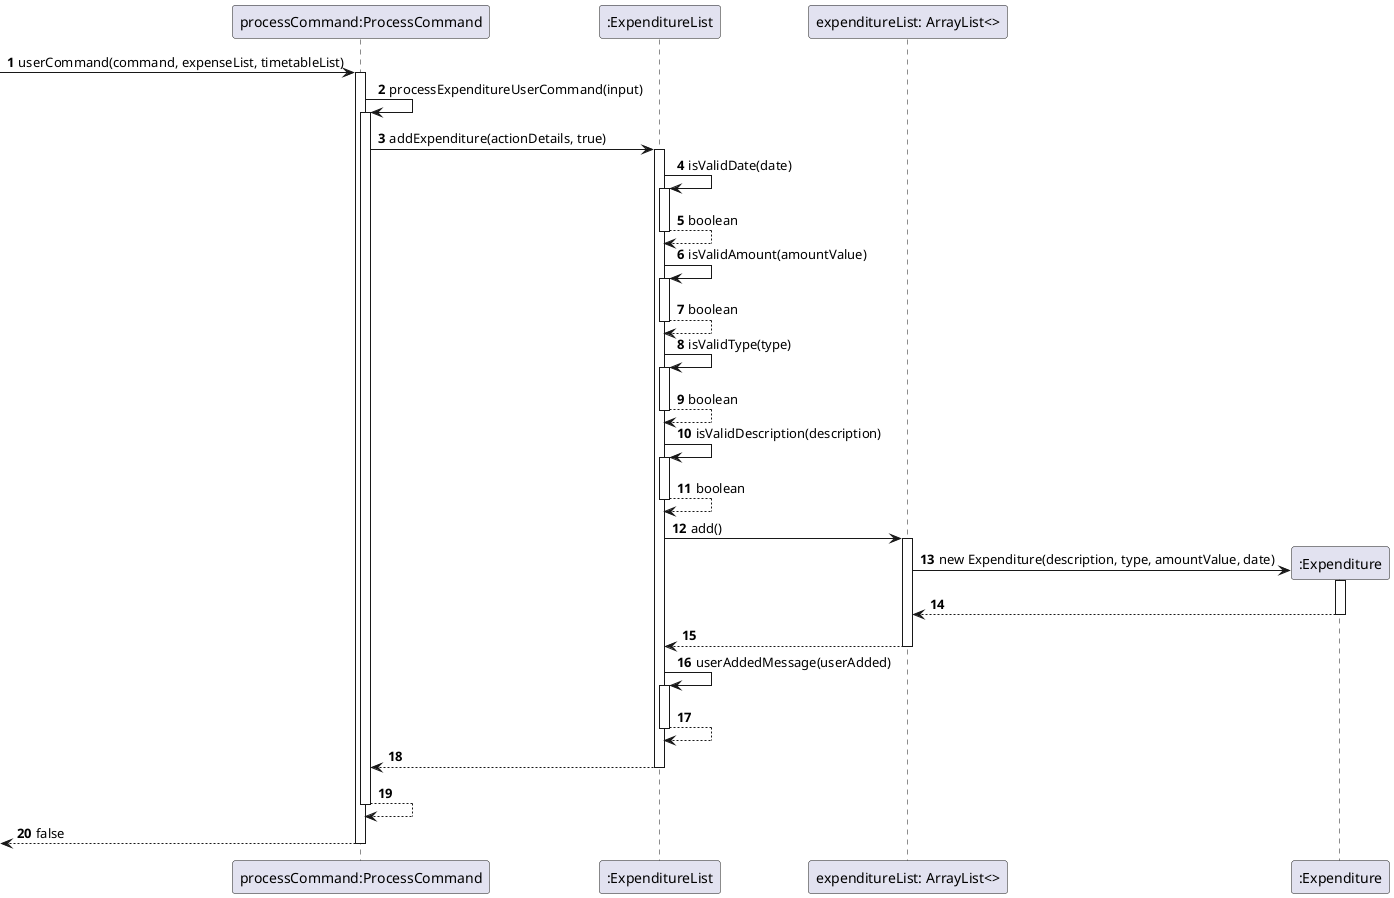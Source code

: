 @startuml
'https://plantuml.com/sequence-diagram

autonumber
participant "processCommand:ProcessCommand" as processCommand
participant ":ExpenditureList" as expenditureList
participant "expenditureList: ArrayList<>" as arrayList
participant ":Expenditure" as expenditure

[-> processCommand: userCommand(command, expenseList, timetableList)
activate processCommand

processCommand -> processCommand: processExpenditureUserCommand(input)
activate processCommand

processCommand -> expenditureList: addExpenditure(actionDetails, true)
activate expenditureList

expenditureList -> expenditureList: isValidDate(date)
activate expenditureList

expenditureList --> expenditureList: boolean
deactivate expenditureList

expenditureList -> expenditureList: isValidAmount(amountValue)
activate expenditureList

expenditureList --> expenditureList: boolean
deactivate expenditureList

expenditureList -> expenditureList: isValidType(type)
activate expenditureList

expenditureList --> expenditureList: boolean
deactivate expenditureList

expenditureList -> expenditureList: isValidDescription(description)
activate expenditureList

expenditureList --> expenditureList: boolean
deactivate expenditureList

expenditureList -> arrayList: add()
activate arrayList

create expenditure
arrayList -> expenditure: new Expenditure(description, type, amountValue, date)
activate expenditure

arrayList <-- expenditure:
deactivate expenditure

arrayList --> expenditureList:
deactivate arrayList

expenditureList -> expenditureList: userAddedMessage(userAdded)
activate expenditureList

expenditureList --> expenditureList:
deactivate expenditureList

expenditureList --> processCommand:
deactivate expenditureList

processCommand --> processCommand:
deactivate processCommand

[<-- processCommand: false
deactivate processCommand

@enduml
